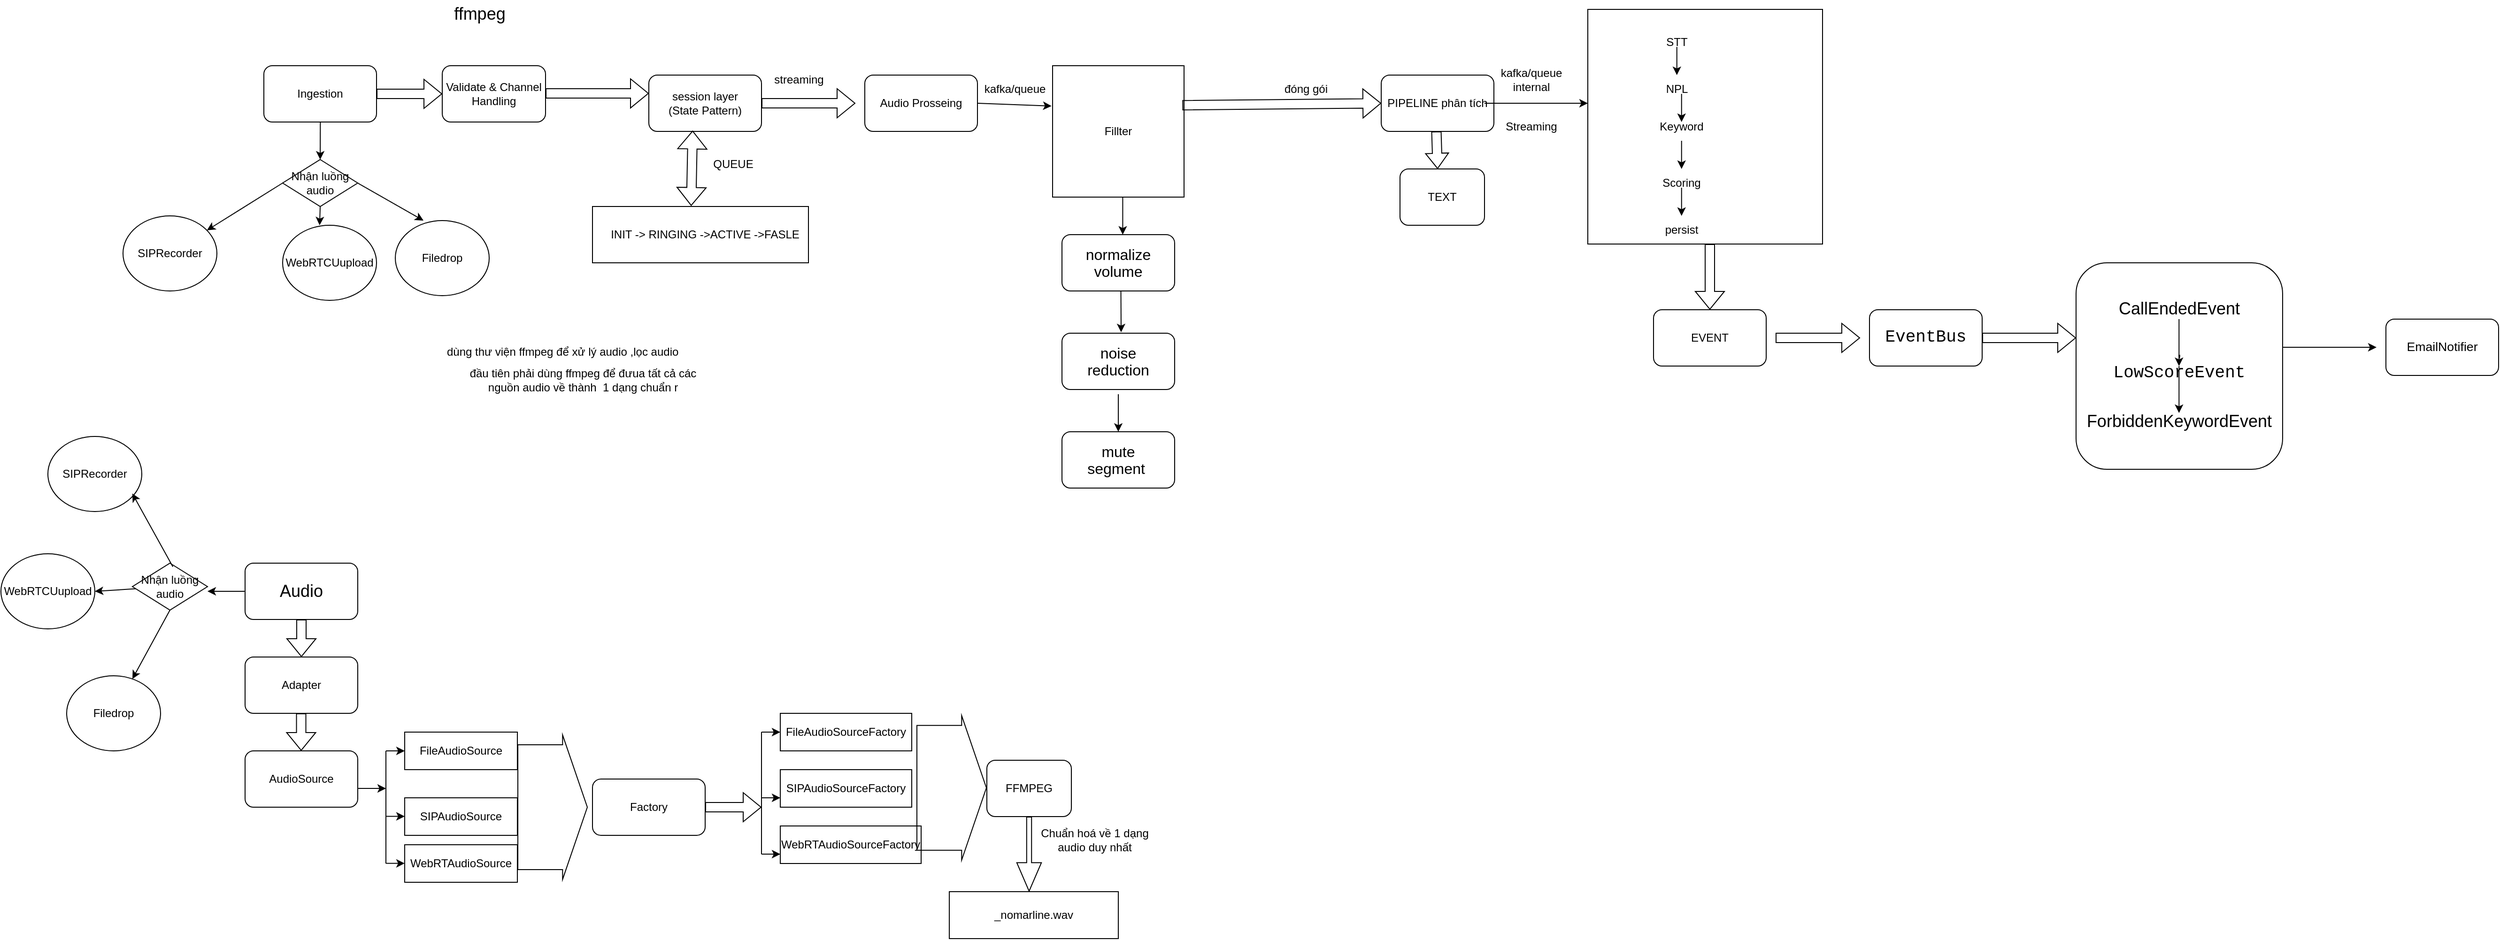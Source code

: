 <mxfile version="28.2.3">
  <diagram name="Page-1" id="5exD3tOwVEBH9GhEouph">
    <mxGraphModel dx="1570" dy="395" grid="1" gridSize="10" guides="1" tooltips="1" connect="1" arrows="1" fold="1" page="1" pageScale="1" pageWidth="850" pageHeight="1100" math="0" shadow="0">
      <root>
        <mxCell id="0" />
        <mxCell id="1" parent="0" />
        <mxCell id="lYN4OYt0fOrp-CvqFd3v-1" value="Ingestion" style="rounded=1;whiteSpace=wrap;html=1;" parent="1" vertex="1">
          <mxGeometry x="10" y="170" width="120" height="60" as="geometry" />
        </mxCell>
        <mxCell id="lYN4OYt0fOrp-CvqFd3v-2" value="SIPRecorder" style="ellipse;whiteSpace=wrap;html=1;" parent="1" vertex="1">
          <mxGeometry x="-140" y="330" width="100" height="80" as="geometry" />
        </mxCell>
        <mxCell id="lYN4OYt0fOrp-CvqFd3v-3" value="WebRTCUupload" style="ellipse;whiteSpace=wrap;html=1;" parent="1" vertex="1">
          <mxGeometry x="30" y="340" width="100" height="80" as="geometry" />
        </mxCell>
        <mxCell id="lYN4OYt0fOrp-CvqFd3v-4" value="Filedrop" style="ellipse;whiteSpace=wrap;html=1;" parent="1" vertex="1">
          <mxGeometry x="150" y="335" width="100" height="80" as="geometry" />
        </mxCell>
        <mxCell id="lYN4OYt0fOrp-CvqFd3v-5" value="Nhận luồng audio" style="rhombus;whiteSpace=wrap;html=1;" parent="1" vertex="1">
          <mxGeometry x="30" y="270" width="80" height="50" as="geometry" />
        </mxCell>
        <mxCell id="lYN4OYt0fOrp-CvqFd3v-6" value="" style="endArrow=classic;html=1;rounded=0;entryX=0.5;entryY=0;entryDx=0;entryDy=0;" parent="1" target="lYN4OYt0fOrp-CvqFd3v-5" edge="1">
          <mxGeometry width="50" height="50" relative="1" as="geometry">
            <mxPoint x="70.15" y="230" as="sourcePoint" />
            <mxPoint x="69.86" y="250" as="targetPoint" />
          </mxGeometry>
        </mxCell>
        <mxCell id="lYN4OYt0fOrp-CvqFd3v-7" value="" style="endArrow=classic;html=1;rounded=0;entryX=0.3;entryY=0;entryDx=0;entryDy=0;entryPerimeter=0;exitX=1;exitY=0.5;exitDx=0;exitDy=0;" parent="1" source="lYN4OYt0fOrp-CvqFd3v-5" target="lYN4OYt0fOrp-CvqFd3v-4" edge="1">
          <mxGeometry width="50" height="50" relative="1" as="geometry">
            <mxPoint x="210" y="300" as="sourcePoint" />
            <mxPoint x="260" y="250" as="targetPoint" />
          </mxGeometry>
        </mxCell>
        <mxCell id="lYN4OYt0fOrp-CvqFd3v-8" value="" style="endArrow=classic;html=1;rounded=0;entryX=0.394;entryY=0;entryDx=0;entryDy=0;entryPerimeter=0;exitX=0.5;exitY=1;exitDx=0;exitDy=0;" parent="1" source="lYN4OYt0fOrp-CvqFd3v-5" target="lYN4OYt0fOrp-CvqFd3v-3" edge="1">
          <mxGeometry width="50" height="50" relative="1" as="geometry">
            <mxPoint x="190" y="310" as="sourcePoint" />
            <mxPoint x="240" y="260" as="targetPoint" />
          </mxGeometry>
        </mxCell>
        <mxCell id="lYN4OYt0fOrp-CvqFd3v-9" value="" style="endArrow=classic;html=1;rounded=0;exitX=0;exitY=0.5;exitDx=0;exitDy=0;" parent="1" source="lYN4OYt0fOrp-CvqFd3v-5" target="lYN4OYt0fOrp-CvqFd3v-2" edge="1">
          <mxGeometry width="50" height="50" relative="1" as="geometry">
            <mxPoint x="20" y="300" as="sourcePoint" />
            <mxPoint x="220" y="250" as="targetPoint" />
          </mxGeometry>
        </mxCell>
        <mxCell id="lYN4OYt0fOrp-CvqFd3v-10" value="session layer&lt;div&gt;(State Pattern)&lt;/div&gt;" style="rounded=1;whiteSpace=wrap;html=1;" parent="1" vertex="1">
          <mxGeometry x="420" y="180" width="120" height="60" as="geometry" />
        </mxCell>
        <mxCell id="lYN4OYt0fOrp-CvqFd3v-11" value="" style="shape=flexArrow;endArrow=classic;html=1;rounded=0;entryX=0;entryY=0.5;entryDx=0;entryDy=0;" parent="1" edge="1">
          <mxGeometry width="50" height="50" relative="1" as="geometry">
            <mxPoint x="310" y="199.52" as="sourcePoint" />
            <mxPoint x="420" y="199.52" as="targetPoint" />
          </mxGeometry>
        </mxCell>
        <mxCell id="lYN4OYt0fOrp-CvqFd3v-12" value="" style="rounded=0;whiteSpace=wrap;html=1;" parent="1" vertex="1">
          <mxGeometry x="360" y="320" width="230" height="60" as="geometry" />
        </mxCell>
        <mxCell id="lYN4OYt0fOrp-CvqFd3v-14" value="INIT -&amp;gt; RINGING -&amp;gt;ACTIVE -&amp;gt;FASLE" style="text;html=1;align=center;verticalAlign=middle;whiteSpace=wrap;rounded=0;" parent="1" vertex="1">
          <mxGeometry x="375" y="335" width="210" height="30" as="geometry" />
        </mxCell>
        <mxCell id="lYN4OYt0fOrp-CvqFd3v-16" value="" style="shape=flexArrow;endArrow=classic;html=1;rounded=0;" parent="1" edge="1">
          <mxGeometry width="50" height="50" relative="1" as="geometry">
            <mxPoint x="540" y="210" as="sourcePoint" />
            <mxPoint x="640" y="210" as="targetPoint" />
          </mxGeometry>
        </mxCell>
        <mxCell id="lYN4OYt0fOrp-CvqFd3v-17" value="Audio Prosseing" style="rounded=1;whiteSpace=wrap;html=1;" parent="1" vertex="1">
          <mxGeometry x="650" y="180" width="120" height="60" as="geometry" />
        </mxCell>
        <mxCell id="lYN4OYt0fOrp-CvqFd3v-18" value="" style="endArrow=classic;html=1;rounded=0;entryX=-0.008;entryY=0.307;entryDx=0;entryDy=0;entryPerimeter=0;" parent="1" target="lYN4OYt0fOrp-CvqFd3v-19" edge="1">
          <mxGeometry width="50" height="50" relative="1" as="geometry">
            <mxPoint x="770" y="210" as="sourcePoint" />
            <mxPoint x="830" y="210" as="targetPoint" />
          </mxGeometry>
        </mxCell>
        <mxCell id="lYN4OYt0fOrp-CvqFd3v-19" value="Fillter" style="whiteSpace=wrap;html=1;aspect=fixed;" parent="1" vertex="1">
          <mxGeometry x="850" y="170" width="140" height="140" as="geometry" />
        </mxCell>
        <mxCell id="lYN4OYt0fOrp-CvqFd3v-25" value="" style="shape=flexArrow;endArrow=classic;html=1;rounded=0;exitX=0.987;exitY=0.301;exitDx=0;exitDy=0;exitPerimeter=0;entryX=0;entryY=0.5;entryDx=0;entryDy=0;" parent="1" source="lYN4OYt0fOrp-CvqFd3v-19" target="lYN4OYt0fOrp-CvqFd3v-27" edge="1">
          <mxGeometry width="50" height="50" relative="1" as="geometry">
            <mxPoint x="1070" y="210" as="sourcePoint" />
            <mxPoint x="1200" y="210" as="targetPoint" />
          </mxGeometry>
        </mxCell>
        <mxCell id="lYN4OYt0fOrp-CvqFd3v-26" value="đóng gói" style="text;html=1;align=center;verticalAlign=middle;whiteSpace=wrap;rounded=0;" parent="1" vertex="1">
          <mxGeometry x="1090" y="180" width="60" height="30" as="geometry" />
        </mxCell>
        <mxCell id="lYN4OYt0fOrp-CvqFd3v-27" value="PIPELINE phân tích" style="rounded=1;whiteSpace=wrap;html=1;" parent="1" vertex="1">
          <mxGeometry x="1200" y="180" width="120" height="60" as="geometry" />
        </mxCell>
        <mxCell id="lYN4OYt0fOrp-CvqFd3v-28" value="" style="endArrow=classic;html=1;rounded=0;entryX=0;entryY=0.4;entryDx=0;entryDy=0;entryPerimeter=0;" parent="1" target="lYN4OYt0fOrp-CvqFd3v-29" edge="1">
          <mxGeometry width="50" height="50" relative="1" as="geometry">
            <mxPoint x="1310" y="210" as="sourcePoint" />
            <mxPoint x="1380" y="210" as="targetPoint" />
          </mxGeometry>
        </mxCell>
        <mxCell id="lYN4OYt0fOrp-CvqFd3v-29" value="" style="whiteSpace=wrap;html=1;aspect=fixed;" parent="1" vertex="1">
          <mxGeometry x="1420" y="110" width="250" height="250" as="geometry" />
        </mxCell>
        <mxCell id="lYN4OYt0fOrp-CvqFd3v-30" value="STT" style="text;html=1;align=center;verticalAlign=middle;whiteSpace=wrap;rounded=0;" parent="1" vertex="1">
          <mxGeometry x="1485" y="130" width="60" height="30" as="geometry" />
        </mxCell>
        <mxCell id="lYN4OYt0fOrp-CvqFd3v-31" value="NPL" style="text;html=1;align=center;verticalAlign=middle;whiteSpace=wrap;rounded=0;" parent="1" vertex="1">
          <mxGeometry x="1485" y="180" width="60" height="30" as="geometry" />
        </mxCell>
        <mxCell id="lYN4OYt0fOrp-CvqFd3v-32" value="Keyword" style="text;html=1;align=center;verticalAlign=middle;whiteSpace=wrap;rounded=0;" parent="1" vertex="1">
          <mxGeometry x="1490" y="220" width="60" height="30" as="geometry" />
        </mxCell>
        <mxCell id="lYN4OYt0fOrp-CvqFd3v-33" value="Scoring" style="text;html=1;align=center;verticalAlign=middle;whiteSpace=wrap;rounded=0;" parent="1" vertex="1">
          <mxGeometry x="1490" y="280" width="60" height="30" as="geometry" />
        </mxCell>
        <mxCell id="lYN4OYt0fOrp-CvqFd3v-34" value="persist" style="text;html=1;align=center;verticalAlign=middle;whiteSpace=wrap;rounded=0;" parent="1" vertex="1">
          <mxGeometry x="1490" y="330" width="60" height="30" as="geometry" />
        </mxCell>
        <mxCell id="lYN4OYt0fOrp-CvqFd3v-35" value="kafka/queue internal" style="text;html=1;align=center;verticalAlign=middle;whiteSpace=wrap;rounded=0;" parent="1" vertex="1">
          <mxGeometry x="1330" y="170" width="60" height="30" as="geometry" />
        </mxCell>
        <mxCell id="lYN4OYt0fOrp-CvqFd3v-40" value="streaming" style="text;html=1;align=center;verticalAlign=middle;whiteSpace=wrap;rounded=0;" parent="1" vertex="1">
          <mxGeometry x="550" y="170" width="60" height="30" as="geometry" />
        </mxCell>
        <mxCell id="lYN4OYt0fOrp-CvqFd3v-41" value="kafka/queue" style="text;html=1;align=center;verticalAlign=middle;whiteSpace=wrap;rounded=0;" parent="1" vertex="1">
          <mxGeometry x="780" y="180" width="60" height="30" as="geometry" />
        </mxCell>
        <mxCell id="lYN4OYt0fOrp-CvqFd3v-42" value="" style="endArrow=classic;html=1;rounded=0;" parent="1" edge="1">
          <mxGeometry width="50" height="50" relative="1" as="geometry">
            <mxPoint x="1514.86" y="150" as="sourcePoint" />
            <mxPoint x="1514.86" y="180" as="targetPoint" />
          </mxGeometry>
        </mxCell>
        <mxCell id="lYN4OYt0fOrp-CvqFd3v-43" value="" style="endArrow=classic;html=1;rounded=0;" parent="1" edge="1">
          <mxGeometry width="50" height="50" relative="1" as="geometry">
            <mxPoint x="1519.86" y="200" as="sourcePoint" />
            <mxPoint x="1519.86" y="230" as="targetPoint" />
          </mxGeometry>
        </mxCell>
        <mxCell id="lYN4OYt0fOrp-CvqFd3v-44" value="" style="endArrow=classic;html=1;rounded=0;" parent="1" edge="1">
          <mxGeometry width="50" height="50" relative="1" as="geometry">
            <mxPoint x="1519.86" y="250" as="sourcePoint" />
            <mxPoint x="1519.86" y="280" as="targetPoint" />
          </mxGeometry>
        </mxCell>
        <mxCell id="lYN4OYt0fOrp-CvqFd3v-45" value="" style="endArrow=classic;html=1;rounded=0;" parent="1" edge="1">
          <mxGeometry width="50" height="50" relative="1" as="geometry">
            <mxPoint x="1519.86" y="300" as="sourcePoint" />
            <mxPoint x="1519.86" y="330" as="targetPoint" />
          </mxGeometry>
        </mxCell>
        <mxCell id="lYN4OYt0fOrp-CvqFd3v-47" value="&lt;span style=&quot;font-size:12.0pt;line-height:107%;&lt;br/&gt;font-family:&amp;quot;Times New Roman&amp;quot;,serif;mso-fareast-font-family:&amp;quot;Times New Roman&amp;quot;;&lt;br/&gt;mso-ansi-language:EN-US;mso-fareast-language:EN-US;mso-bidi-language:AR-SA&quot;&gt;normalize&lt;br/&gt;volume&lt;/span&gt;" style="rounded=1;whiteSpace=wrap;html=1;" parent="1" vertex="1">
          <mxGeometry x="860" y="350" width="120" height="60" as="geometry" />
        </mxCell>
        <mxCell id="lYN4OYt0fOrp-CvqFd3v-48" value="" style="endArrow=classic;html=1;rounded=0;" parent="1" edge="1">
          <mxGeometry width="50" height="50" relative="1" as="geometry">
            <mxPoint x="924.71" y="310" as="sourcePoint" />
            <mxPoint x="924.71" y="350" as="targetPoint" />
          </mxGeometry>
        </mxCell>
        <mxCell id="lYN4OYt0fOrp-CvqFd3v-50" value="" style="endArrow=classic;html=1;rounded=0;entryX=0.646;entryY=-0.025;entryDx=0;entryDy=0;entryPerimeter=0;exitX=0.523;exitY=1;exitDx=0;exitDy=0;exitPerimeter=0;" parent="1" source="lYN4OYt0fOrp-CvqFd3v-49" edge="1">
          <mxGeometry width="50" height="50" relative="1" as="geometry">
            <mxPoint x="944.96" y="462.52" as="sourcePoint" />
            <mxPoint x="955.04" y="500" as="targetPoint" />
          </mxGeometry>
        </mxCell>
        <mxCell id="lYN4OYt0fOrp-CvqFd3v-51" value="&lt;span style=&quot;font-size:12.0pt;line-height:107%;&lt;br/&gt;font-family:&amp;quot;Times New Roman&amp;quot;,serif;mso-fareast-font-family:&amp;quot;Times New Roman&amp;quot;;&lt;br/&gt;mso-ansi-language:EN-US;mso-fareast-language:EN-US;mso-bidi-language:AR-SA&quot;&gt;mute&lt;br/&gt;segment&amp;nbsp;&lt;/span&gt;" style="rounded=1;whiteSpace=wrap;html=1;" parent="1" vertex="1">
          <mxGeometry x="860" y="560" width="120" height="60" as="geometry" />
        </mxCell>
        <mxCell id="lYN4OYt0fOrp-CvqFd3v-53" value="" style="shape=flexArrow;endArrow=classic;html=1;rounded=0;exitX=1;exitY=1;exitDx=0;exitDy=0;" parent="1" source="lYN4OYt0fOrp-CvqFd3v-34" edge="1">
          <mxGeometry width="50" height="50" relative="1" as="geometry">
            <mxPoint x="1500" y="480" as="sourcePoint" />
            <mxPoint x="1550" y="430" as="targetPoint" />
          </mxGeometry>
        </mxCell>
        <mxCell id="lYN4OYt0fOrp-CvqFd3v-56" value="EVENT" style="rounded=1;whiteSpace=wrap;html=1;" parent="1" vertex="1">
          <mxGeometry x="1490" y="430" width="120" height="60" as="geometry" />
        </mxCell>
        <mxCell id="lYN4OYt0fOrp-CvqFd3v-57" value="" style="shape=flexArrow;endArrow=classic;html=1;rounded=0;" parent="1" edge="1">
          <mxGeometry width="50" height="50" relative="1" as="geometry">
            <mxPoint x="1620" y="460" as="sourcePoint" />
            <mxPoint x="1710" y="460" as="targetPoint" />
          </mxGeometry>
        </mxCell>
        <mxCell id="lYN4OYt0fOrp-CvqFd3v-58" value="&lt;span style=&quot;line-height: 107%; font-family: &amp;quot;Courier New&amp;quot;;&quot;&gt;&lt;font style=&quot;font-size: 18px;&quot;&gt;EventBus&lt;/font&gt;&lt;/span&gt;" style="rounded=1;whiteSpace=wrap;html=1;" parent="1" vertex="1">
          <mxGeometry x="1720" y="430" width="120" height="60" as="geometry" />
        </mxCell>
        <mxCell id="lYN4OYt0fOrp-CvqFd3v-60" value="" style="shape=flexArrow;endArrow=classic;html=1;rounded=0;" parent="1" edge="1">
          <mxGeometry width="50" height="50" relative="1" as="geometry">
            <mxPoint x="1840" y="460" as="sourcePoint" />
            <mxPoint x="1940" y="460" as="targetPoint" />
          </mxGeometry>
        </mxCell>
        <mxCell id="lYN4OYt0fOrp-CvqFd3v-61" value="" style="rounded=1;whiteSpace=wrap;html=1;" parent="1" vertex="1">
          <mxGeometry x="1940" y="380" width="220" height="220" as="geometry" />
        </mxCell>
        <mxCell id="lYN4OYt0fOrp-CvqFd3v-62" value="&lt;span style=&quot;line-height: 107%;&quot;&gt;&lt;font style=&quot;font-size: 18px;&quot;&gt;CallEndedEvent&lt;/font&gt;&lt;/span&gt;" style="text;html=1;align=center;verticalAlign=middle;whiteSpace=wrap;rounded=0;" parent="1" vertex="1">
          <mxGeometry x="2020" y="415" width="60" height="30" as="geometry" />
        </mxCell>
        <mxCell id="lYN4OYt0fOrp-CvqFd3v-63" value="&lt;font style=&quot;font-size: 18px;&quot;&gt;&lt;span style=&quot;line-height: 107%;&quot;&gt;, &lt;/span&gt;&lt;span style=&quot;line-height: 107%; font-family: &amp;quot;Courier New&amp;quot;;&quot;&gt;LowScoreEvent&lt;/span&gt;&lt;/font&gt;" style="text;html=1;align=center;verticalAlign=middle;whiteSpace=wrap;rounded=0;" parent="1" vertex="1">
          <mxGeometry x="2020" y="470" width="60" height="30" as="geometry" />
        </mxCell>
        <mxCell id="lYN4OYt0fOrp-CvqFd3v-64" value="&lt;span style=&quot;line-height: 107%;&quot;&gt;&lt;font style=&quot;font-size: 18px;&quot;&gt;ForbiddenKeywordEvent&lt;/font&gt;&lt;/span&gt;" style="text;html=1;align=center;verticalAlign=middle;whiteSpace=wrap;rounded=0;" parent="1" vertex="1">
          <mxGeometry x="2020" y="535" width="60" height="30" as="geometry" />
        </mxCell>
        <mxCell id="lYN4OYt0fOrp-CvqFd3v-65" value="" style="endArrow=classic;html=1;rounded=0;" parent="1" edge="1">
          <mxGeometry width="50" height="50" relative="1" as="geometry">
            <mxPoint x="2049.66" y="440" as="sourcePoint" />
            <mxPoint x="2049.66" y="490" as="targetPoint" />
          </mxGeometry>
        </mxCell>
        <mxCell id="lYN4OYt0fOrp-CvqFd3v-66" value="" style="endArrow=classic;html=1;rounded=0;" parent="1" edge="1">
          <mxGeometry width="50" height="50" relative="1" as="geometry">
            <mxPoint x="2049.66" y="490" as="sourcePoint" />
            <mxPoint x="2049.66" y="540" as="targetPoint" />
          </mxGeometry>
        </mxCell>
        <mxCell id="lYN4OYt0fOrp-CvqFd3v-67" value="" style="endArrow=classic;html=1;rounded=0;" parent="1" edge="1">
          <mxGeometry width="50" height="50" relative="1" as="geometry">
            <mxPoint x="2160" y="470" as="sourcePoint" />
            <mxPoint x="2260" y="470" as="targetPoint" />
          </mxGeometry>
        </mxCell>
        <mxCell id="lYN4OYt0fOrp-CvqFd3v-68" value="&lt;span style=&quot;font-size:10.0pt;line-height:107%;&lt;br/&gt;font-family:&amp;quot;Courier New&amp;quot;;mso-fareast-font-family:&amp;quot;Times New Roman&amp;quot;;mso-ansi-language:&lt;br/&gt;EN-US;mso-fareast-language:EN-US;mso-bidi-language:AR-SA&quot;&gt;EmailNotifier&lt;/span&gt;" style="rounded=1;whiteSpace=wrap;html=1;" parent="1" vertex="1">
          <mxGeometry x="2270" y="440" width="120" height="60" as="geometry" />
        </mxCell>
        <mxCell id="lYN4OYt0fOrp-CvqFd3v-70" value="" style="shape=flexArrow;endArrow=classic;startArrow=classic;html=1;rounded=0;exitX=0.457;exitY=-0.012;exitDx=0;exitDy=0;entryX=0.389;entryY=0.986;entryDx=0;entryDy=0;entryPerimeter=0;exitPerimeter=0;" parent="1" source="lYN4OYt0fOrp-CvqFd3v-12" target="lYN4OYt0fOrp-CvqFd3v-10" edge="1">
          <mxGeometry width="100" height="100" relative="1" as="geometry">
            <mxPoint x="290" y="350" as="sourcePoint" />
            <mxPoint x="140" y="220" as="targetPoint" />
          </mxGeometry>
        </mxCell>
        <mxCell id="lYN4OYt0fOrp-CvqFd3v-71" value="QUEUE" style="text;html=1;align=center;verticalAlign=middle;whiteSpace=wrap;rounded=0;" parent="1" vertex="1">
          <mxGeometry x="480" y="260" width="60" height="30" as="geometry" />
        </mxCell>
        <mxCell id="lYN4OYt0fOrp-CvqFd3v-72" value="Streaming" style="text;html=1;align=center;verticalAlign=middle;whiteSpace=wrap;rounded=0;" parent="1" vertex="1">
          <mxGeometry x="1330" y="220" width="60" height="30" as="geometry" />
        </mxCell>
        <mxCell id="lYN4OYt0fOrp-CvqFd3v-73" value="dùng thư viện ffmpeg để xử lý audio ,lọc audio&amp;nbsp;" style="text;html=1;align=center;verticalAlign=middle;whiteSpace=wrap;rounded=0;" parent="1" vertex="1">
          <mxGeometry x="-20" y="415" width="700" height="120" as="geometry" />
        </mxCell>
        <mxCell id="lYN4OYt0fOrp-CvqFd3v-74" value="đầu tiên phải dùng ffmpeg để đưua tất cả các nguồn audio về thành&amp;nbsp; 1 dạng chuẩn r" style="text;html=1;align=center;verticalAlign=middle;whiteSpace=wrap;rounded=0;" parent="1" vertex="1">
          <mxGeometry x="210" y="490" width="280" height="30" as="geometry" />
        </mxCell>
        <mxCell id="U8JCTARTQG8S7cbm4cmT-1" value="&lt;font style=&quot;font-size: 18px;&quot;&gt;ffmpeg&lt;/font&gt;" style="text;html=1;align=center;verticalAlign=middle;whiteSpace=wrap;rounded=0;" parent="1" vertex="1">
          <mxGeometry x="210" y="100" width="60" height="30" as="geometry" />
        </mxCell>
        <mxCell id="U8JCTARTQG8S7cbm4cmT-2" value="&lt;font style=&quot;font-size: 18px;&quot;&gt;Audio&lt;/font&gt;" style="rounded=1;whiteSpace=wrap;html=1;" parent="1" vertex="1">
          <mxGeometry x="-10" y="700" width="120" height="60" as="geometry" />
        </mxCell>
        <mxCell id="U8JCTARTQG8S7cbm4cmT-3" value="Nhận luồng audio" style="rhombus;whiteSpace=wrap;html=1;" parent="1" vertex="1">
          <mxGeometry x="-130" y="700" width="80" height="50" as="geometry" />
        </mxCell>
        <mxCell id="U8JCTARTQG8S7cbm4cmT-4" value="" style="endArrow=classic;html=1;rounded=0;exitX=0;exitY=0.5;exitDx=0;exitDy=0;" parent="1" source="U8JCTARTQG8S7cbm4cmT-2" edge="1">
          <mxGeometry width="50" height="50" relative="1" as="geometry">
            <mxPoint x="39.89" y="760" as="sourcePoint" />
            <mxPoint x="-50" y="730" as="targetPoint" />
          </mxGeometry>
        </mxCell>
        <mxCell id="U8JCTARTQG8S7cbm4cmT-5" value="SIPRecorder" style="ellipse;whiteSpace=wrap;html=1;" parent="1" vertex="1">
          <mxGeometry x="-220" y="565" width="100" height="80" as="geometry" />
        </mxCell>
        <mxCell id="U8JCTARTQG8S7cbm4cmT-6" value="WebRTCUupload" style="ellipse;whiteSpace=wrap;html=1;" parent="1" vertex="1">
          <mxGeometry x="-270" y="690" width="100" height="80" as="geometry" />
        </mxCell>
        <mxCell id="U8JCTARTQG8S7cbm4cmT-7" value="Filedrop" style="ellipse;whiteSpace=wrap;html=1;" parent="1" vertex="1">
          <mxGeometry x="-200" y="820" width="100" height="80" as="geometry" />
        </mxCell>
        <mxCell id="U8JCTARTQG8S7cbm4cmT-8" value="" style="endArrow=classic;html=1;rounded=0;exitX=0.539;exitY=0.077;exitDx=0;exitDy=0;entryX=0.899;entryY=0.76;entryDx=0;entryDy=0;entryPerimeter=0;exitPerimeter=0;" parent="1" source="U8JCTARTQG8S7cbm4cmT-3" target="U8JCTARTQG8S7cbm4cmT-5" edge="1">
          <mxGeometry width="50" height="50" relative="1" as="geometry">
            <mxPoint y="830" as="sourcePoint" />
            <mxPoint x="-81" y="880" as="targetPoint" />
          </mxGeometry>
        </mxCell>
        <mxCell id="U8JCTARTQG8S7cbm4cmT-9" value="" style="endArrow=classic;html=1;rounded=0;exitX=0.5;exitY=1;exitDx=0;exitDy=0;" parent="1" source="U8JCTARTQG8S7cbm4cmT-3" target="U8JCTARTQG8S7cbm4cmT-7" edge="1">
          <mxGeometry width="50" height="50" relative="1" as="geometry">
            <mxPoint x="80" y="820" as="sourcePoint" />
            <mxPoint x="150" y="860" as="targetPoint" />
          </mxGeometry>
        </mxCell>
        <mxCell id="U8JCTARTQG8S7cbm4cmT-10" value="" style="endArrow=classic;html=1;rounded=0;entryX=1;entryY=0.5;entryDx=0;entryDy=0;" parent="1" source="U8JCTARTQG8S7cbm4cmT-3" target="U8JCTARTQG8S7cbm4cmT-6" edge="1">
          <mxGeometry width="50" height="50" relative="1" as="geometry">
            <mxPoint x="39.89" y="850" as="sourcePoint" />
            <mxPoint x="39.74" y="890" as="targetPoint" />
          </mxGeometry>
        </mxCell>
        <mxCell id="U8JCTARTQG8S7cbm4cmT-11" value="" style="shape=flexArrow;endArrow=classic;html=1;rounded=0;" parent="1" source="U8JCTARTQG8S7cbm4cmT-2" edge="1">
          <mxGeometry width="50" height="50" relative="1" as="geometry">
            <mxPoint x="110" y="729.41" as="sourcePoint" />
            <mxPoint x="50" y="800" as="targetPoint" />
          </mxGeometry>
        </mxCell>
        <mxCell id="U8JCTARTQG8S7cbm4cmT-13" value="Adapter" style="rounded=1;whiteSpace=wrap;html=1;" parent="1" vertex="1">
          <mxGeometry x="-10" y="800" width="120" height="60" as="geometry" />
        </mxCell>
        <mxCell id="U8JCTARTQG8S7cbm4cmT-15" value="AudioSource" style="rounded=1;whiteSpace=wrap;html=1;" parent="1" vertex="1">
          <mxGeometry x="-10" y="900" width="120" height="60" as="geometry" />
        </mxCell>
        <mxCell id="U8JCTARTQG8S7cbm4cmT-16" value="" style="shape=flexArrow;endArrow=classic;html=1;rounded=0;entryX=0;entryY=0.5;entryDx=0;entryDy=0;width=132.941;endSize=8.447;" parent="1" edge="1">
          <mxGeometry width="50" height="50" relative="1" as="geometry">
            <mxPoint x="280" y="960" as="sourcePoint" />
            <mxPoint x="355.0" y="960" as="targetPoint" />
          </mxGeometry>
        </mxCell>
        <mxCell id="U8JCTARTQG8S7cbm4cmT-17" value="" style="shape=flexArrow;endArrow=classic;html=1;rounded=0;" parent="1" edge="1">
          <mxGeometry width="50" height="50" relative="1" as="geometry">
            <mxPoint x="480" y="960" as="sourcePoint" />
            <mxPoint x="540" y="960" as="targetPoint" />
          </mxGeometry>
        </mxCell>
        <mxCell id="U8JCTARTQG8S7cbm4cmT-18" value="Factory" style="rounded=1;whiteSpace=wrap;html=1;" parent="1" vertex="1">
          <mxGeometry x="360" y="930" width="120" height="60" as="geometry" />
        </mxCell>
        <mxCell id="U8JCTARTQG8S7cbm4cmT-19" value="" style="endArrow=classic;html=1;rounded=0;" parent="1" edge="1">
          <mxGeometry width="50" height="50" relative="1" as="geometry">
            <mxPoint x="110" y="940" as="sourcePoint" />
            <mxPoint x="140" y="940" as="targetPoint" />
          </mxGeometry>
        </mxCell>
        <mxCell id="U8JCTARTQG8S7cbm4cmT-20" value="FileAudioSource" style="rounded=0;whiteSpace=wrap;html=1;" parent="1" vertex="1">
          <mxGeometry x="160" y="880" width="120" height="40" as="geometry" />
        </mxCell>
        <mxCell id="U8JCTARTQG8S7cbm4cmT-21" value="WebRTAudioSource" style="rounded=0;whiteSpace=wrap;html=1;" parent="1" vertex="1">
          <mxGeometry x="160" y="1000" width="120" height="40" as="geometry" />
        </mxCell>
        <mxCell id="U8JCTARTQG8S7cbm4cmT-22" value="SIPAudioSource" style="rounded=0;whiteSpace=wrap;html=1;" parent="1" vertex="1">
          <mxGeometry x="160" y="950" width="120" height="40" as="geometry" />
        </mxCell>
        <mxCell id="U8JCTARTQG8S7cbm4cmT-23" value="" style="endArrow=none;html=1;rounded=0;" parent="1" edge="1">
          <mxGeometry width="50" height="50" relative="1" as="geometry">
            <mxPoint x="140" y="1020" as="sourcePoint" />
            <mxPoint x="140" y="900" as="targetPoint" />
          </mxGeometry>
        </mxCell>
        <mxCell id="U8JCTARTQG8S7cbm4cmT-24" value="" style="endArrow=classic;html=1;rounded=0;" parent="1" edge="1">
          <mxGeometry width="50" height="50" relative="1" as="geometry">
            <mxPoint x="140" y="1019.83" as="sourcePoint" />
            <mxPoint x="160" y="1019.83" as="targetPoint" />
          </mxGeometry>
        </mxCell>
        <mxCell id="U8JCTARTQG8S7cbm4cmT-25" value="" style="endArrow=classic;html=1;rounded=0;" parent="1" edge="1">
          <mxGeometry width="50" height="50" relative="1" as="geometry">
            <mxPoint x="140" y="900" as="sourcePoint" />
            <mxPoint x="160" y="900" as="targetPoint" />
          </mxGeometry>
        </mxCell>
        <mxCell id="U8JCTARTQG8S7cbm4cmT-26" value="" style="endArrow=classic;html=1;rounded=0;" parent="1" edge="1">
          <mxGeometry width="50" height="50" relative="1" as="geometry">
            <mxPoint x="140" y="969.76" as="sourcePoint" />
            <mxPoint x="160" y="969.76" as="targetPoint" />
          </mxGeometry>
        </mxCell>
        <mxCell id="U8JCTARTQG8S7cbm4cmT-28" value="" style="shape=flexArrow;endArrow=classic;html=1;rounded=0;" parent="1" edge="1">
          <mxGeometry width="50" height="50" relative="1" as="geometry">
            <mxPoint x="49.76" y="860" as="sourcePoint" />
            <mxPoint x="49.76" y="900" as="targetPoint" />
          </mxGeometry>
        </mxCell>
        <mxCell id="U8JCTARTQG8S7cbm4cmT-29" value="FileAudioSourceFactory" style="rounded=0;whiteSpace=wrap;html=1;" parent="1" vertex="1">
          <mxGeometry x="560" y="860" width="140" height="40" as="geometry" />
        </mxCell>
        <mxCell id="U8JCTARTQG8S7cbm4cmT-30" value="SIPAudioSourceFactory" style="rounded=0;whiteSpace=wrap;html=1;" parent="1" vertex="1">
          <mxGeometry x="560" y="920" width="140" height="40" as="geometry" />
        </mxCell>
        <mxCell id="U8JCTARTQG8S7cbm4cmT-31" value="WebRTAudioSourceFactory" style="rounded=0;whiteSpace=wrap;html=1;" parent="1" vertex="1">
          <mxGeometry x="560" y="980" width="150" height="40" as="geometry" />
        </mxCell>
        <mxCell id="U8JCTARTQG8S7cbm4cmT-32" value="" style="endArrow=none;html=1;rounded=0;" parent="1" edge="1">
          <mxGeometry width="50" height="50" relative="1" as="geometry">
            <mxPoint x="540" y="1010" as="sourcePoint" />
            <mxPoint x="540" y="880" as="targetPoint" />
          </mxGeometry>
        </mxCell>
        <mxCell id="U8JCTARTQG8S7cbm4cmT-33" value="" style="endArrow=classic;html=1;rounded=0;" parent="1" target="U8JCTARTQG8S7cbm4cmT-29" edge="1">
          <mxGeometry width="50" height="50" relative="1" as="geometry">
            <mxPoint x="540" y="880" as="sourcePoint" />
            <mxPoint x="590" y="820" as="targetPoint" />
          </mxGeometry>
        </mxCell>
        <mxCell id="U8JCTARTQG8S7cbm4cmT-34" value="" style="endArrow=classic;html=1;rounded=0;" parent="1" edge="1">
          <mxGeometry width="50" height="50" relative="1" as="geometry">
            <mxPoint x="540" y="950" as="sourcePoint" />
            <mxPoint x="560" y="950" as="targetPoint" />
          </mxGeometry>
        </mxCell>
        <mxCell id="U8JCTARTQG8S7cbm4cmT-35" value="" style="endArrow=classic;html=1;rounded=0;" parent="1" edge="1">
          <mxGeometry width="50" height="50" relative="1" as="geometry">
            <mxPoint x="540" y="1010" as="sourcePoint" />
            <mxPoint x="560" y="1010" as="targetPoint" />
          </mxGeometry>
        </mxCell>
        <mxCell id="U8JCTARTQG8S7cbm4cmT-36" value="" style="shape=flexArrow;endArrow=classic;html=1;rounded=0;entryX=0;entryY=0.5;entryDx=0;entryDy=0;width=132.941;endSize=8.447;" parent="1" edge="1">
          <mxGeometry width="50" height="50" relative="1" as="geometry">
            <mxPoint x="705" y="939.38" as="sourcePoint" />
            <mxPoint x="780.0" y="939.38" as="targetPoint" />
          </mxGeometry>
        </mxCell>
        <mxCell id="U8JCTARTQG8S7cbm4cmT-37" value="FFMPEG" style="rounded=1;whiteSpace=wrap;html=1;" parent="1" vertex="1">
          <mxGeometry x="780" y="910" width="90" height="60" as="geometry" />
        </mxCell>
        <mxCell id="U8JCTARTQG8S7cbm4cmT-39" value="" style="shape=flexArrow;endArrow=classic;html=1;rounded=0;width=5.217;endSize=9.809;exitX=0.5;exitY=1;exitDx=0;exitDy=0;" parent="1" source="U8JCTARTQG8S7cbm4cmT-37" edge="1">
          <mxGeometry width="50" height="50" relative="1" as="geometry">
            <mxPoint x="790" y="1010" as="sourcePoint" />
            <mxPoint x="825" y="1050" as="targetPoint" />
          </mxGeometry>
        </mxCell>
        <mxCell id="U8JCTARTQG8S7cbm4cmT-42" value="Chuẩn hoá về 1 dạng audio duy nhất" style="text;html=1;align=center;verticalAlign=middle;whiteSpace=wrap;rounded=0;" parent="1" vertex="1">
          <mxGeometry x="830" y="980" width="130" height="30" as="geometry" />
        </mxCell>
        <mxCell id="U8JCTARTQG8S7cbm4cmT-43" value="_nomarline.wav" style="rounded=0;whiteSpace=wrap;html=1;" parent="1" vertex="1">
          <mxGeometry x="740" y="1050" width="180" height="50" as="geometry" />
        </mxCell>
        <mxCell id="NaFYUAFEIpMnl4l0nRg4-1" value="Validate &amp;amp; Channel Handling" style="rounded=1;whiteSpace=wrap;html=1;" parent="1" vertex="1">
          <mxGeometry x="200" y="170" width="110" height="60" as="geometry" />
        </mxCell>
        <mxCell id="NaFYUAFEIpMnl4l0nRg4-2" value="" style="shape=flexArrow;endArrow=classic;html=1;rounded=0;entryX=0;entryY=0.5;entryDx=0;entryDy=0;" parent="1" target="NaFYUAFEIpMnl4l0nRg4-1" edge="1">
          <mxGeometry width="50" height="50" relative="1" as="geometry">
            <mxPoint x="130" y="200" as="sourcePoint" />
            <mxPoint x="180" y="150" as="targetPoint" />
          </mxGeometry>
        </mxCell>
        <mxCell id="NaFYUAFEIpMnl4l0nRg4-3" value="" style="endArrow=classic;html=1;rounded=0;exitX=0.523;exitY=1;exitDx=0;exitDy=0;exitPerimeter=0;" parent="1" source="lYN4OYt0fOrp-CvqFd3v-47" edge="1">
          <mxGeometry width="50" height="50" relative="1" as="geometry">
            <mxPoint x="923" y="410" as="sourcePoint" />
            <mxPoint x="923" y="454" as="targetPoint" />
          </mxGeometry>
        </mxCell>
        <mxCell id="lYN4OYt0fOrp-CvqFd3v-49" value="&lt;span style=&quot;font-size:12.0pt;line-height:107%;&lt;br/&gt;font-family:&amp;quot;Times New Roman&amp;quot;,serif;mso-fareast-font-family:&amp;quot;Times New Roman&amp;quot;;&lt;br/&gt;mso-ansi-language:EN-US;mso-fareast-language:EN-US;mso-bidi-language:AR-SA&quot;&gt;noise&lt;br/&gt;reduction&lt;/span&gt;" style="rounded=1;whiteSpace=wrap;html=1;" parent="1" vertex="1">
          <mxGeometry x="860" y="455" width="120" height="60" as="geometry" />
        </mxCell>
        <mxCell id="NaFYUAFEIpMnl4l0nRg4-4" value="" style="endArrow=classic;html=1;rounded=0;entryX=0.5;entryY=0;entryDx=0;entryDy=0;" parent="1" target="lYN4OYt0fOrp-CvqFd3v-51" edge="1">
          <mxGeometry width="50" height="50" relative="1" as="geometry">
            <mxPoint x="920" y="520" as="sourcePoint" />
            <mxPoint x="970" y="470" as="targetPoint" />
          </mxGeometry>
        </mxCell>
        <mxCell id="c_uPT9sVmybP8U4URXO4-1" value="" style="rounded=1;whiteSpace=wrap;html=1;" vertex="1" parent="1">
          <mxGeometry x="1220" y="280" width="90" height="60" as="geometry" />
        </mxCell>
        <mxCell id="c_uPT9sVmybP8U4URXO4-2" value="TEXT" style="text;html=1;align=center;verticalAlign=middle;whiteSpace=wrap;rounded=0;" vertex="1" parent="1">
          <mxGeometry x="1235" y="295" width="60" height="30" as="geometry" />
        </mxCell>
        <mxCell id="c_uPT9sVmybP8U4URXO4-3" value="" style="shape=flexArrow;endArrow=classic;html=1;rounded=0;endWidth=13.514;endSize=5.059;" edge="1" parent="1">
          <mxGeometry width="50" height="50" relative="1" as="geometry">
            <mxPoint x="1258.75" y="240" as="sourcePoint" />
            <mxPoint x="1260" y="280" as="targetPoint" />
          </mxGeometry>
        </mxCell>
      </root>
    </mxGraphModel>
  </diagram>
</mxfile>
